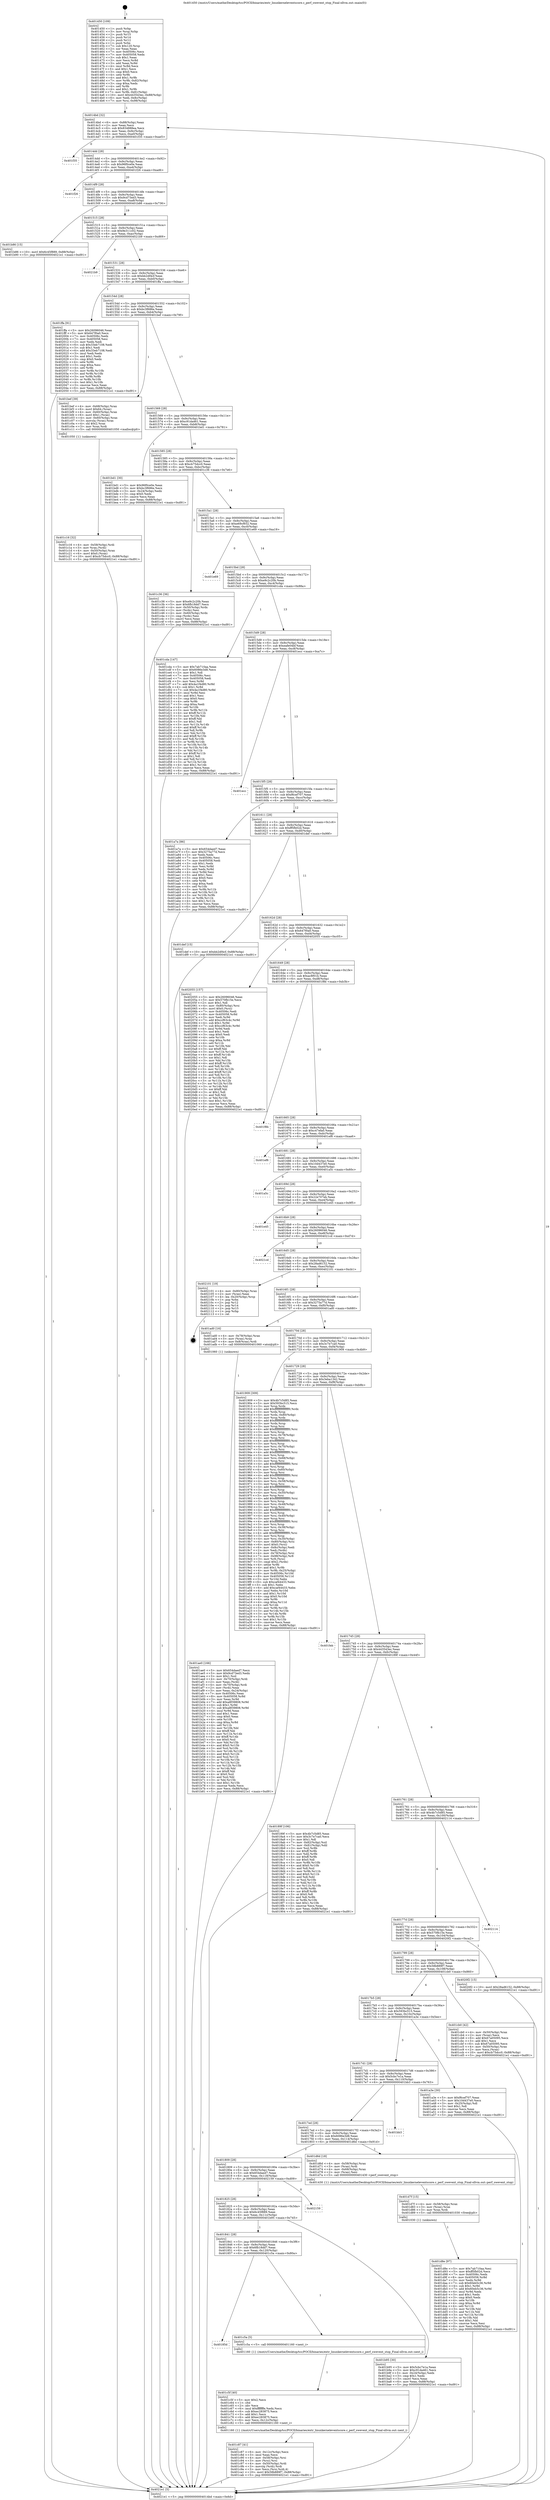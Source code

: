 digraph "0x401450" {
  label = "0x401450 (/mnt/c/Users/mathe/Desktop/tcc/POCII/binaries/extr_linuxkerneleventscore.c_perf_swevent_stop_Final-ollvm.out::main(0))"
  labelloc = "t"
  node[shape=record]

  Entry [label="",width=0.3,height=0.3,shape=circle,fillcolor=black,style=filled]
  "0x4014bd" [label="{
     0x4014bd [32]\l
     | [instrs]\l
     &nbsp;&nbsp;0x4014bd \<+6\>: mov -0x88(%rbp),%eax\l
     &nbsp;&nbsp;0x4014c3 \<+2\>: mov %eax,%ecx\l
     &nbsp;&nbsp;0x4014c5 \<+6\>: sub $0x834888ea,%ecx\l
     &nbsp;&nbsp;0x4014cb \<+6\>: mov %eax,-0x9c(%rbp)\l
     &nbsp;&nbsp;0x4014d1 \<+6\>: mov %ecx,-0xa0(%rbp)\l
     &nbsp;&nbsp;0x4014d7 \<+6\>: je 0000000000401f35 \<main+0xae5\>\l
  }"]
  "0x401f35" [label="{
     0x401f35\l
  }", style=dashed]
  "0x4014dd" [label="{
     0x4014dd [28]\l
     | [instrs]\l
     &nbsp;&nbsp;0x4014dd \<+5\>: jmp 00000000004014e2 \<main+0x92\>\l
     &nbsp;&nbsp;0x4014e2 \<+6\>: mov -0x9c(%rbp),%eax\l
     &nbsp;&nbsp;0x4014e8 \<+5\>: sub $0x96f0ce0e,%eax\l
     &nbsp;&nbsp;0x4014ed \<+6\>: mov %eax,-0xa4(%rbp)\l
     &nbsp;&nbsp;0x4014f3 \<+6\>: je 0000000000401f26 \<main+0xad6\>\l
  }"]
  Exit [label="",width=0.3,height=0.3,shape=circle,fillcolor=black,style=filled,peripheries=2]
  "0x401f26" [label="{
     0x401f26\l
  }", style=dashed]
  "0x4014f9" [label="{
     0x4014f9 [28]\l
     | [instrs]\l
     &nbsp;&nbsp;0x4014f9 \<+5\>: jmp 00000000004014fe \<main+0xae\>\l
     &nbsp;&nbsp;0x4014fe \<+6\>: mov -0x9c(%rbp),%eax\l
     &nbsp;&nbsp;0x401504 \<+5\>: sub $0x9cd73ed3,%eax\l
     &nbsp;&nbsp;0x401509 \<+6\>: mov %eax,-0xa8(%rbp)\l
     &nbsp;&nbsp;0x40150f \<+6\>: je 0000000000401b86 \<main+0x736\>\l
  }"]
  "0x401d8e" [label="{
     0x401d8e [97]\l
     | [instrs]\l
     &nbsp;&nbsp;0x401d8e \<+5\>: mov $0x7ab710aa,%esi\l
     &nbsp;&nbsp;0x401d93 \<+5\>: mov $0xff5fb02d,%ecx\l
     &nbsp;&nbsp;0x401d98 \<+7\>: mov 0x40506c,%edx\l
     &nbsp;&nbsp;0x401d9f \<+8\>: mov 0x405058,%r8d\l
     &nbsp;&nbsp;0x401da7 \<+3\>: mov %edx,%r9d\l
     &nbsp;&nbsp;0x401daa \<+7\>: sub $0x60eb5c36,%r9d\l
     &nbsp;&nbsp;0x401db1 \<+4\>: sub $0x1,%r9d\l
     &nbsp;&nbsp;0x401db5 \<+7\>: add $0x60eb5c36,%r9d\l
     &nbsp;&nbsp;0x401dbc \<+4\>: imul %r9d,%edx\l
     &nbsp;&nbsp;0x401dc0 \<+3\>: and $0x1,%edx\l
     &nbsp;&nbsp;0x401dc3 \<+3\>: cmp $0x0,%edx\l
     &nbsp;&nbsp;0x401dc6 \<+4\>: sete %r10b\l
     &nbsp;&nbsp;0x401dca \<+4\>: cmp $0xa,%r8d\l
     &nbsp;&nbsp;0x401dce \<+4\>: setl %r11b\l
     &nbsp;&nbsp;0x401dd2 \<+3\>: mov %r10b,%bl\l
     &nbsp;&nbsp;0x401dd5 \<+3\>: and %r11b,%bl\l
     &nbsp;&nbsp;0x401dd8 \<+3\>: xor %r11b,%r10b\l
     &nbsp;&nbsp;0x401ddb \<+3\>: or %r10b,%bl\l
     &nbsp;&nbsp;0x401dde \<+3\>: test $0x1,%bl\l
     &nbsp;&nbsp;0x401de1 \<+3\>: cmovne %ecx,%esi\l
     &nbsp;&nbsp;0x401de4 \<+6\>: mov %esi,-0x88(%rbp)\l
     &nbsp;&nbsp;0x401dea \<+5\>: jmp 00000000004021e1 \<main+0xd91\>\l
  }"]
  "0x401b86" [label="{
     0x401b86 [15]\l
     | [instrs]\l
     &nbsp;&nbsp;0x401b86 \<+10\>: movl $0x6c45f889,-0x88(%rbp)\l
     &nbsp;&nbsp;0x401b90 \<+5\>: jmp 00000000004021e1 \<main+0xd91\>\l
  }"]
  "0x401515" [label="{
     0x401515 [28]\l
     | [instrs]\l
     &nbsp;&nbsp;0x401515 \<+5\>: jmp 000000000040151a \<main+0xca\>\l
     &nbsp;&nbsp;0x40151a \<+6\>: mov -0x9c(%rbp),%eax\l
     &nbsp;&nbsp;0x401520 \<+5\>: sub $0x9e311c02,%eax\l
     &nbsp;&nbsp;0x401525 \<+6\>: mov %eax,-0xac(%rbp)\l
     &nbsp;&nbsp;0x40152b \<+6\>: je 00000000004021b9 \<main+0xd69\>\l
  }"]
  "0x401d7f" [label="{
     0x401d7f [15]\l
     | [instrs]\l
     &nbsp;&nbsp;0x401d7f \<+4\>: mov -0x58(%rbp),%rax\l
     &nbsp;&nbsp;0x401d83 \<+3\>: mov (%rax),%rax\l
     &nbsp;&nbsp;0x401d86 \<+3\>: mov %rax,%rdi\l
     &nbsp;&nbsp;0x401d89 \<+5\>: call 0000000000401030 \<free@plt\>\l
     | [calls]\l
     &nbsp;&nbsp;0x401030 \{1\} (unknown)\l
  }"]
  "0x4021b9" [label="{
     0x4021b9\l
  }", style=dashed]
  "0x401531" [label="{
     0x401531 [28]\l
     | [instrs]\l
     &nbsp;&nbsp;0x401531 \<+5\>: jmp 0000000000401536 \<main+0xe6\>\l
     &nbsp;&nbsp;0x401536 \<+6\>: mov -0x9c(%rbp),%eax\l
     &nbsp;&nbsp;0x40153c \<+5\>: sub $0xbb2df4cf,%eax\l
     &nbsp;&nbsp;0x401541 \<+6\>: mov %eax,-0xb0(%rbp)\l
     &nbsp;&nbsp;0x401547 \<+6\>: je 0000000000401ffa \<main+0xbaa\>\l
  }"]
  "0x401c87" [label="{
     0x401c87 [41]\l
     | [instrs]\l
     &nbsp;&nbsp;0x401c87 \<+6\>: mov -0x12c(%rbp),%ecx\l
     &nbsp;&nbsp;0x401c8d \<+3\>: imul %eax,%ecx\l
     &nbsp;&nbsp;0x401c90 \<+4\>: mov -0x58(%rbp),%rsi\l
     &nbsp;&nbsp;0x401c94 \<+3\>: mov (%rsi),%rsi\l
     &nbsp;&nbsp;0x401c97 \<+4\>: mov -0x50(%rbp),%rdi\l
     &nbsp;&nbsp;0x401c9b \<+3\>: movslq (%rdi),%rdi\l
     &nbsp;&nbsp;0x401c9e \<+3\>: mov %ecx,(%rsi,%rdi,4)\l
     &nbsp;&nbsp;0x401ca1 \<+10\>: movl $0x58b889f7,-0x88(%rbp)\l
     &nbsp;&nbsp;0x401cab \<+5\>: jmp 00000000004021e1 \<main+0xd91\>\l
  }"]
  "0x401ffa" [label="{
     0x401ffa [91]\l
     | [instrs]\l
     &nbsp;&nbsp;0x401ffa \<+5\>: mov $0x26096046,%eax\l
     &nbsp;&nbsp;0x401fff \<+5\>: mov $0x647f0a0,%ecx\l
     &nbsp;&nbsp;0x402004 \<+7\>: mov 0x40506c,%edx\l
     &nbsp;&nbsp;0x40200b \<+7\>: mov 0x405058,%esi\l
     &nbsp;&nbsp;0x402012 \<+2\>: mov %edx,%edi\l
     &nbsp;&nbsp;0x402014 \<+6\>: sub $0x33eb7108,%edi\l
     &nbsp;&nbsp;0x40201a \<+3\>: sub $0x1,%edi\l
     &nbsp;&nbsp;0x40201d \<+6\>: add $0x33eb7108,%edi\l
     &nbsp;&nbsp;0x402023 \<+3\>: imul %edi,%edx\l
     &nbsp;&nbsp;0x402026 \<+3\>: and $0x1,%edx\l
     &nbsp;&nbsp;0x402029 \<+3\>: cmp $0x0,%edx\l
     &nbsp;&nbsp;0x40202c \<+4\>: sete %r8b\l
     &nbsp;&nbsp;0x402030 \<+3\>: cmp $0xa,%esi\l
     &nbsp;&nbsp;0x402033 \<+4\>: setl %r9b\l
     &nbsp;&nbsp;0x402037 \<+3\>: mov %r8b,%r10b\l
     &nbsp;&nbsp;0x40203a \<+3\>: and %r9b,%r10b\l
     &nbsp;&nbsp;0x40203d \<+3\>: xor %r9b,%r8b\l
     &nbsp;&nbsp;0x402040 \<+3\>: or %r8b,%r10b\l
     &nbsp;&nbsp;0x402043 \<+4\>: test $0x1,%r10b\l
     &nbsp;&nbsp;0x402047 \<+3\>: cmovne %ecx,%eax\l
     &nbsp;&nbsp;0x40204a \<+6\>: mov %eax,-0x88(%rbp)\l
     &nbsp;&nbsp;0x402050 \<+5\>: jmp 00000000004021e1 \<main+0xd91\>\l
  }"]
  "0x40154d" [label="{
     0x40154d [28]\l
     | [instrs]\l
     &nbsp;&nbsp;0x40154d \<+5\>: jmp 0000000000401552 \<main+0x102\>\l
     &nbsp;&nbsp;0x401552 \<+6\>: mov -0x9c(%rbp),%eax\l
     &nbsp;&nbsp;0x401558 \<+5\>: sub $0xbc3f686e,%eax\l
     &nbsp;&nbsp;0x40155d \<+6\>: mov %eax,-0xb4(%rbp)\l
     &nbsp;&nbsp;0x401563 \<+6\>: je 0000000000401bef \<main+0x79f\>\l
  }"]
  "0x401c5f" [label="{
     0x401c5f [40]\l
     | [instrs]\l
     &nbsp;&nbsp;0x401c5f \<+5\>: mov $0x2,%ecx\l
     &nbsp;&nbsp;0x401c64 \<+1\>: cltd\l
     &nbsp;&nbsp;0x401c65 \<+2\>: idiv %ecx\l
     &nbsp;&nbsp;0x401c67 \<+6\>: imul $0xfffffffe,%edx,%ecx\l
     &nbsp;&nbsp;0x401c6d \<+6\>: sub $0xec283875,%ecx\l
     &nbsp;&nbsp;0x401c73 \<+3\>: add $0x1,%ecx\l
     &nbsp;&nbsp;0x401c76 \<+6\>: add $0xec283875,%ecx\l
     &nbsp;&nbsp;0x401c7c \<+6\>: mov %ecx,-0x12c(%rbp)\l
     &nbsp;&nbsp;0x401c82 \<+5\>: call 0000000000401160 \<next_i\>\l
     | [calls]\l
     &nbsp;&nbsp;0x401160 \{1\} (/mnt/c/Users/mathe/Desktop/tcc/POCII/binaries/extr_linuxkerneleventscore.c_perf_swevent_stop_Final-ollvm.out::next_i)\l
  }"]
  "0x401bef" [label="{
     0x401bef [39]\l
     | [instrs]\l
     &nbsp;&nbsp;0x401bef \<+4\>: mov -0x68(%rbp),%rax\l
     &nbsp;&nbsp;0x401bf3 \<+6\>: movl $0x64,(%rax)\l
     &nbsp;&nbsp;0x401bf9 \<+4\>: mov -0x60(%rbp),%rax\l
     &nbsp;&nbsp;0x401bfd \<+6\>: movl $0x1,(%rax)\l
     &nbsp;&nbsp;0x401c03 \<+4\>: mov -0x60(%rbp),%rax\l
     &nbsp;&nbsp;0x401c07 \<+3\>: movslq (%rax),%rax\l
     &nbsp;&nbsp;0x401c0a \<+4\>: shl $0x2,%rax\l
     &nbsp;&nbsp;0x401c0e \<+3\>: mov %rax,%rdi\l
     &nbsp;&nbsp;0x401c11 \<+5\>: call 0000000000401050 \<malloc@plt\>\l
     | [calls]\l
     &nbsp;&nbsp;0x401050 \{1\} (unknown)\l
  }"]
  "0x401569" [label="{
     0x401569 [28]\l
     | [instrs]\l
     &nbsp;&nbsp;0x401569 \<+5\>: jmp 000000000040156e \<main+0x11e\>\l
     &nbsp;&nbsp;0x40156e \<+6\>: mov -0x9c(%rbp),%eax\l
     &nbsp;&nbsp;0x401574 \<+5\>: sub $0xc91da461,%eax\l
     &nbsp;&nbsp;0x401579 \<+6\>: mov %eax,-0xb8(%rbp)\l
     &nbsp;&nbsp;0x40157f \<+6\>: je 0000000000401bd1 \<main+0x781\>\l
  }"]
  "0x40185d" [label="{
     0x40185d\l
  }", style=dashed]
  "0x401bd1" [label="{
     0x401bd1 [30]\l
     | [instrs]\l
     &nbsp;&nbsp;0x401bd1 \<+5\>: mov $0x96f0ce0e,%eax\l
     &nbsp;&nbsp;0x401bd6 \<+5\>: mov $0xbc3f686e,%ecx\l
     &nbsp;&nbsp;0x401bdb \<+3\>: mov -0x24(%rbp),%edx\l
     &nbsp;&nbsp;0x401bde \<+3\>: cmp $0x0,%edx\l
     &nbsp;&nbsp;0x401be1 \<+3\>: cmove %ecx,%eax\l
     &nbsp;&nbsp;0x401be4 \<+6\>: mov %eax,-0x88(%rbp)\l
     &nbsp;&nbsp;0x401bea \<+5\>: jmp 00000000004021e1 \<main+0xd91\>\l
  }"]
  "0x401585" [label="{
     0x401585 [28]\l
     | [instrs]\l
     &nbsp;&nbsp;0x401585 \<+5\>: jmp 000000000040158a \<main+0x13a\>\l
     &nbsp;&nbsp;0x40158a \<+6\>: mov -0x9c(%rbp),%eax\l
     &nbsp;&nbsp;0x401590 \<+5\>: sub $0xcb75dcc0,%eax\l
     &nbsp;&nbsp;0x401595 \<+6\>: mov %eax,-0xbc(%rbp)\l
     &nbsp;&nbsp;0x40159b \<+6\>: je 0000000000401c36 \<main+0x7e6\>\l
  }"]
  "0x401c5a" [label="{
     0x401c5a [5]\l
     | [instrs]\l
     &nbsp;&nbsp;0x401c5a \<+5\>: call 0000000000401160 \<next_i\>\l
     | [calls]\l
     &nbsp;&nbsp;0x401160 \{1\} (/mnt/c/Users/mathe/Desktop/tcc/POCII/binaries/extr_linuxkerneleventscore.c_perf_swevent_stop_Final-ollvm.out::next_i)\l
  }"]
  "0x401c36" [label="{
     0x401c36 [36]\l
     | [instrs]\l
     &nbsp;&nbsp;0x401c36 \<+5\>: mov $0xe9c2c20b,%eax\l
     &nbsp;&nbsp;0x401c3b \<+5\>: mov $0x6fb18dd7,%ecx\l
     &nbsp;&nbsp;0x401c40 \<+4\>: mov -0x50(%rbp),%rdx\l
     &nbsp;&nbsp;0x401c44 \<+2\>: mov (%rdx),%esi\l
     &nbsp;&nbsp;0x401c46 \<+4\>: mov -0x60(%rbp),%rdx\l
     &nbsp;&nbsp;0x401c4a \<+2\>: cmp (%rdx),%esi\l
     &nbsp;&nbsp;0x401c4c \<+3\>: cmovl %ecx,%eax\l
     &nbsp;&nbsp;0x401c4f \<+6\>: mov %eax,-0x88(%rbp)\l
     &nbsp;&nbsp;0x401c55 \<+5\>: jmp 00000000004021e1 \<main+0xd91\>\l
  }"]
  "0x4015a1" [label="{
     0x4015a1 [28]\l
     | [instrs]\l
     &nbsp;&nbsp;0x4015a1 \<+5\>: jmp 00000000004015a6 \<main+0x156\>\l
     &nbsp;&nbsp;0x4015a6 \<+6\>: mov -0x9c(%rbp),%eax\l
     &nbsp;&nbsp;0x4015ac \<+5\>: sub $0xe69cf932,%eax\l
     &nbsp;&nbsp;0x4015b1 \<+6\>: mov %eax,-0xc0(%rbp)\l
     &nbsp;&nbsp;0x4015b7 \<+6\>: je 0000000000401e69 \<main+0xa19\>\l
  }"]
  "0x401c16" [label="{
     0x401c16 [32]\l
     | [instrs]\l
     &nbsp;&nbsp;0x401c16 \<+4\>: mov -0x58(%rbp),%rdi\l
     &nbsp;&nbsp;0x401c1a \<+3\>: mov %rax,(%rdi)\l
     &nbsp;&nbsp;0x401c1d \<+4\>: mov -0x50(%rbp),%rax\l
     &nbsp;&nbsp;0x401c21 \<+6\>: movl $0x0,(%rax)\l
     &nbsp;&nbsp;0x401c27 \<+10\>: movl $0xcb75dcc0,-0x88(%rbp)\l
     &nbsp;&nbsp;0x401c31 \<+5\>: jmp 00000000004021e1 \<main+0xd91\>\l
  }"]
  "0x401e69" [label="{
     0x401e69\l
  }", style=dashed]
  "0x4015bd" [label="{
     0x4015bd [28]\l
     | [instrs]\l
     &nbsp;&nbsp;0x4015bd \<+5\>: jmp 00000000004015c2 \<main+0x172\>\l
     &nbsp;&nbsp;0x4015c2 \<+6\>: mov -0x9c(%rbp),%eax\l
     &nbsp;&nbsp;0x4015c8 \<+5\>: sub $0xe9c2c20b,%eax\l
     &nbsp;&nbsp;0x4015cd \<+6\>: mov %eax,-0xc4(%rbp)\l
     &nbsp;&nbsp;0x4015d3 \<+6\>: je 0000000000401cda \<main+0x88a\>\l
  }"]
  "0x401841" [label="{
     0x401841 [28]\l
     | [instrs]\l
     &nbsp;&nbsp;0x401841 \<+5\>: jmp 0000000000401846 \<main+0x3f6\>\l
     &nbsp;&nbsp;0x401846 \<+6\>: mov -0x9c(%rbp),%eax\l
     &nbsp;&nbsp;0x40184c \<+5\>: sub $0x6fb18dd7,%eax\l
     &nbsp;&nbsp;0x401851 \<+6\>: mov %eax,-0x120(%rbp)\l
     &nbsp;&nbsp;0x401857 \<+6\>: je 0000000000401c5a \<main+0x80a\>\l
  }"]
  "0x401cda" [label="{
     0x401cda [147]\l
     | [instrs]\l
     &nbsp;&nbsp;0x401cda \<+5\>: mov $0x7ab710aa,%eax\l
     &nbsp;&nbsp;0x401cdf \<+5\>: mov $0x6086e3d8,%ecx\l
     &nbsp;&nbsp;0x401ce4 \<+2\>: mov $0x1,%dl\l
     &nbsp;&nbsp;0x401ce6 \<+7\>: mov 0x40506c,%esi\l
     &nbsp;&nbsp;0x401ced \<+7\>: mov 0x405058,%edi\l
     &nbsp;&nbsp;0x401cf4 \<+3\>: mov %esi,%r8d\l
     &nbsp;&nbsp;0x401cf7 \<+7\>: add $0x4a1f4d80,%r8d\l
     &nbsp;&nbsp;0x401cfe \<+4\>: sub $0x1,%r8d\l
     &nbsp;&nbsp;0x401d02 \<+7\>: sub $0x4a1f4d80,%r8d\l
     &nbsp;&nbsp;0x401d09 \<+4\>: imul %r8d,%esi\l
     &nbsp;&nbsp;0x401d0d \<+3\>: and $0x1,%esi\l
     &nbsp;&nbsp;0x401d10 \<+3\>: cmp $0x0,%esi\l
     &nbsp;&nbsp;0x401d13 \<+4\>: sete %r9b\l
     &nbsp;&nbsp;0x401d17 \<+3\>: cmp $0xa,%edi\l
     &nbsp;&nbsp;0x401d1a \<+4\>: setl %r10b\l
     &nbsp;&nbsp;0x401d1e \<+3\>: mov %r9b,%r11b\l
     &nbsp;&nbsp;0x401d21 \<+4\>: xor $0xff,%r11b\l
     &nbsp;&nbsp;0x401d25 \<+3\>: mov %r10b,%bl\l
     &nbsp;&nbsp;0x401d28 \<+3\>: xor $0xff,%bl\l
     &nbsp;&nbsp;0x401d2b \<+3\>: xor $0x1,%dl\l
     &nbsp;&nbsp;0x401d2e \<+3\>: mov %r11b,%r14b\l
     &nbsp;&nbsp;0x401d31 \<+4\>: and $0xff,%r14b\l
     &nbsp;&nbsp;0x401d35 \<+3\>: and %dl,%r9b\l
     &nbsp;&nbsp;0x401d38 \<+3\>: mov %bl,%r15b\l
     &nbsp;&nbsp;0x401d3b \<+4\>: and $0xff,%r15b\l
     &nbsp;&nbsp;0x401d3f \<+3\>: and %dl,%r10b\l
     &nbsp;&nbsp;0x401d42 \<+3\>: or %r9b,%r14b\l
     &nbsp;&nbsp;0x401d45 \<+3\>: or %r10b,%r15b\l
     &nbsp;&nbsp;0x401d48 \<+3\>: xor %r15b,%r14b\l
     &nbsp;&nbsp;0x401d4b \<+3\>: or %bl,%r11b\l
     &nbsp;&nbsp;0x401d4e \<+4\>: xor $0xff,%r11b\l
     &nbsp;&nbsp;0x401d52 \<+3\>: or $0x1,%dl\l
     &nbsp;&nbsp;0x401d55 \<+3\>: and %dl,%r11b\l
     &nbsp;&nbsp;0x401d58 \<+3\>: or %r11b,%r14b\l
     &nbsp;&nbsp;0x401d5b \<+4\>: test $0x1,%r14b\l
     &nbsp;&nbsp;0x401d5f \<+3\>: cmovne %ecx,%eax\l
     &nbsp;&nbsp;0x401d62 \<+6\>: mov %eax,-0x88(%rbp)\l
     &nbsp;&nbsp;0x401d68 \<+5\>: jmp 00000000004021e1 \<main+0xd91\>\l
  }"]
  "0x4015d9" [label="{
     0x4015d9 [28]\l
     | [instrs]\l
     &nbsp;&nbsp;0x4015d9 \<+5\>: jmp 00000000004015de \<main+0x18e\>\l
     &nbsp;&nbsp;0x4015de \<+6\>: mov -0x9c(%rbp),%eax\l
     &nbsp;&nbsp;0x4015e4 \<+5\>: sub $0xeafe04bf,%eax\l
     &nbsp;&nbsp;0x4015e9 \<+6\>: mov %eax,-0xc8(%rbp)\l
     &nbsp;&nbsp;0x4015ef \<+6\>: je 0000000000401ecc \<main+0xa7c\>\l
  }"]
  "0x401b95" [label="{
     0x401b95 [30]\l
     | [instrs]\l
     &nbsp;&nbsp;0x401b95 \<+5\>: mov $0x5cbc7e1a,%eax\l
     &nbsp;&nbsp;0x401b9a \<+5\>: mov $0xc91da461,%ecx\l
     &nbsp;&nbsp;0x401b9f \<+3\>: mov -0x24(%rbp),%edx\l
     &nbsp;&nbsp;0x401ba2 \<+3\>: cmp $0x1,%edx\l
     &nbsp;&nbsp;0x401ba5 \<+3\>: cmovl %ecx,%eax\l
     &nbsp;&nbsp;0x401ba8 \<+6\>: mov %eax,-0x88(%rbp)\l
     &nbsp;&nbsp;0x401bae \<+5\>: jmp 00000000004021e1 \<main+0xd91\>\l
  }"]
  "0x401ecc" [label="{
     0x401ecc\l
  }", style=dashed]
  "0x4015f5" [label="{
     0x4015f5 [28]\l
     | [instrs]\l
     &nbsp;&nbsp;0x4015f5 \<+5\>: jmp 00000000004015fa \<main+0x1aa\>\l
     &nbsp;&nbsp;0x4015fa \<+6\>: mov -0x9c(%rbp),%eax\l
     &nbsp;&nbsp;0x401600 \<+5\>: sub $0xf6cef707,%eax\l
     &nbsp;&nbsp;0x401605 \<+6\>: mov %eax,-0xcc(%rbp)\l
     &nbsp;&nbsp;0x40160b \<+6\>: je 0000000000401a7a \<main+0x62a\>\l
  }"]
  "0x401825" [label="{
     0x401825 [28]\l
     | [instrs]\l
     &nbsp;&nbsp;0x401825 \<+5\>: jmp 000000000040182a \<main+0x3da\>\l
     &nbsp;&nbsp;0x40182a \<+6\>: mov -0x9c(%rbp),%eax\l
     &nbsp;&nbsp;0x401830 \<+5\>: sub $0x6c45f889,%eax\l
     &nbsp;&nbsp;0x401835 \<+6\>: mov %eax,-0x11c(%rbp)\l
     &nbsp;&nbsp;0x40183b \<+6\>: je 0000000000401b95 \<main+0x745\>\l
  }"]
  "0x401a7a" [label="{
     0x401a7a [86]\l
     | [instrs]\l
     &nbsp;&nbsp;0x401a7a \<+5\>: mov $0x654daed7,%eax\l
     &nbsp;&nbsp;0x401a7f \<+5\>: mov $0x3275a77d,%ecx\l
     &nbsp;&nbsp;0x401a84 \<+2\>: xor %edx,%edx\l
     &nbsp;&nbsp;0x401a86 \<+7\>: mov 0x40506c,%esi\l
     &nbsp;&nbsp;0x401a8d \<+7\>: mov 0x405058,%edi\l
     &nbsp;&nbsp;0x401a94 \<+3\>: sub $0x1,%edx\l
     &nbsp;&nbsp;0x401a97 \<+3\>: mov %esi,%r8d\l
     &nbsp;&nbsp;0x401a9a \<+3\>: add %edx,%r8d\l
     &nbsp;&nbsp;0x401a9d \<+4\>: imul %r8d,%esi\l
     &nbsp;&nbsp;0x401aa1 \<+3\>: and $0x1,%esi\l
     &nbsp;&nbsp;0x401aa4 \<+3\>: cmp $0x0,%esi\l
     &nbsp;&nbsp;0x401aa7 \<+4\>: sete %r9b\l
     &nbsp;&nbsp;0x401aab \<+3\>: cmp $0xa,%edi\l
     &nbsp;&nbsp;0x401aae \<+4\>: setl %r10b\l
     &nbsp;&nbsp;0x401ab2 \<+3\>: mov %r9b,%r11b\l
     &nbsp;&nbsp;0x401ab5 \<+3\>: and %r10b,%r11b\l
     &nbsp;&nbsp;0x401ab8 \<+3\>: xor %r10b,%r9b\l
     &nbsp;&nbsp;0x401abb \<+3\>: or %r9b,%r11b\l
     &nbsp;&nbsp;0x401abe \<+4\>: test $0x1,%r11b\l
     &nbsp;&nbsp;0x401ac2 \<+3\>: cmovne %ecx,%eax\l
     &nbsp;&nbsp;0x401ac5 \<+6\>: mov %eax,-0x88(%rbp)\l
     &nbsp;&nbsp;0x401acb \<+5\>: jmp 00000000004021e1 \<main+0xd91\>\l
  }"]
  "0x401611" [label="{
     0x401611 [28]\l
     | [instrs]\l
     &nbsp;&nbsp;0x401611 \<+5\>: jmp 0000000000401616 \<main+0x1c6\>\l
     &nbsp;&nbsp;0x401616 \<+6\>: mov -0x9c(%rbp),%eax\l
     &nbsp;&nbsp;0x40161c \<+5\>: sub $0xff5fb02d,%eax\l
     &nbsp;&nbsp;0x401621 \<+6\>: mov %eax,-0xd0(%rbp)\l
     &nbsp;&nbsp;0x401627 \<+6\>: je 0000000000401def \<main+0x99f\>\l
  }"]
  "0x402159" [label="{
     0x402159\l
  }", style=dashed]
  "0x401def" [label="{
     0x401def [15]\l
     | [instrs]\l
     &nbsp;&nbsp;0x401def \<+10\>: movl $0xbb2df4cf,-0x88(%rbp)\l
     &nbsp;&nbsp;0x401df9 \<+5\>: jmp 00000000004021e1 \<main+0xd91\>\l
  }"]
  "0x40162d" [label="{
     0x40162d [28]\l
     | [instrs]\l
     &nbsp;&nbsp;0x40162d \<+5\>: jmp 0000000000401632 \<main+0x1e2\>\l
     &nbsp;&nbsp;0x401632 \<+6\>: mov -0x9c(%rbp),%eax\l
     &nbsp;&nbsp;0x401638 \<+5\>: sub $0x647f0a0,%eax\l
     &nbsp;&nbsp;0x40163d \<+6\>: mov %eax,-0xd4(%rbp)\l
     &nbsp;&nbsp;0x401643 \<+6\>: je 0000000000402055 \<main+0xc05\>\l
  }"]
  "0x401809" [label="{
     0x401809 [28]\l
     | [instrs]\l
     &nbsp;&nbsp;0x401809 \<+5\>: jmp 000000000040180e \<main+0x3be\>\l
     &nbsp;&nbsp;0x40180e \<+6\>: mov -0x9c(%rbp),%eax\l
     &nbsp;&nbsp;0x401814 \<+5\>: sub $0x654daed7,%eax\l
     &nbsp;&nbsp;0x401819 \<+6\>: mov %eax,-0x118(%rbp)\l
     &nbsp;&nbsp;0x40181f \<+6\>: je 0000000000402159 \<main+0xd09\>\l
  }"]
  "0x402055" [label="{
     0x402055 [157]\l
     | [instrs]\l
     &nbsp;&nbsp;0x402055 \<+5\>: mov $0x26096046,%eax\l
     &nbsp;&nbsp;0x40205a \<+5\>: mov $0x570fb15e,%ecx\l
     &nbsp;&nbsp;0x40205f \<+2\>: mov $0x1,%dl\l
     &nbsp;&nbsp;0x402061 \<+4\>: mov -0x80(%rbp),%rsi\l
     &nbsp;&nbsp;0x402065 \<+6\>: movl $0x0,(%rsi)\l
     &nbsp;&nbsp;0x40206b \<+7\>: mov 0x40506c,%edi\l
     &nbsp;&nbsp;0x402072 \<+8\>: mov 0x405058,%r8d\l
     &nbsp;&nbsp;0x40207a \<+3\>: mov %edi,%r9d\l
     &nbsp;&nbsp;0x40207d \<+7\>: add $0xccf63c4c,%r9d\l
     &nbsp;&nbsp;0x402084 \<+4\>: sub $0x1,%r9d\l
     &nbsp;&nbsp;0x402088 \<+7\>: sub $0xccf63c4c,%r9d\l
     &nbsp;&nbsp;0x40208f \<+4\>: imul %r9d,%edi\l
     &nbsp;&nbsp;0x402093 \<+3\>: and $0x1,%edi\l
     &nbsp;&nbsp;0x402096 \<+3\>: cmp $0x0,%edi\l
     &nbsp;&nbsp;0x402099 \<+4\>: sete %r10b\l
     &nbsp;&nbsp;0x40209d \<+4\>: cmp $0xa,%r8d\l
     &nbsp;&nbsp;0x4020a1 \<+4\>: setl %r11b\l
     &nbsp;&nbsp;0x4020a5 \<+3\>: mov %r10b,%bl\l
     &nbsp;&nbsp;0x4020a8 \<+3\>: xor $0xff,%bl\l
     &nbsp;&nbsp;0x4020ab \<+3\>: mov %r11b,%r14b\l
     &nbsp;&nbsp;0x4020ae \<+4\>: xor $0xff,%r14b\l
     &nbsp;&nbsp;0x4020b2 \<+3\>: xor $0x1,%dl\l
     &nbsp;&nbsp;0x4020b5 \<+3\>: mov %bl,%r15b\l
     &nbsp;&nbsp;0x4020b8 \<+4\>: and $0xff,%r15b\l
     &nbsp;&nbsp;0x4020bc \<+3\>: and %dl,%r10b\l
     &nbsp;&nbsp;0x4020bf \<+3\>: mov %r14b,%r12b\l
     &nbsp;&nbsp;0x4020c2 \<+4\>: and $0xff,%r12b\l
     &nbsp;&nbsp;0x4020c6 \<+3\>: and %dl,%r11b\l
     &nbsp;&nbsp;0x4020c9 \<+3\>: or %r10b,%r15b\l
     &nbsp;&nbsp;0x4020cc \<+3\>: or %r11b,%r12b\l
     &nbsp;&nbsp;0x4020cf \<+3\>: xor %r12b,%r15b\l
     &nbsp;&nbsp;0x4020d2 \<+3\>: or %r14b,%bl\l
     &nbsp;&nbsp;0x4020d5 \<+3\>: xor $0xff,%bl\l
     &nbsp;&nbsp;0x4020d8 \<+3\>: or $0x1,%dl\l
     &nbsp;&nbsp;0x4020db \<+2\>: and %dl,%bl\l
     &nbsp;&nbsp;0x4020dd \<+3\>: or %bl,%r15b\l
     &nbsp;&nbsp;0x4020e0 \<+4\>: test $0x1,%r15b\l
     &nbsp;&nbsp;0x4020e4 \<+3\>: cmovne %ecx,%eax\l
     &nbsp;&nbsp;0x4020e7 \<+6\>: mov %eax,-0x88(%rbp)\l
     &nbsp;&nbsp;0x4020ed \<+5\>: jmp 00000000004021e1 \<main+0xd91\>\l
  }"]
  "0x401649" [label="{
     0x401649 [28]\l
     | [instrs]\l
     &nbsp;&nbsp;0x401649 \<+5\>: jmp 000000000040164e \<main+0x1fe\>\l
     &nbsp;&nbsp;0x40164e \<+6\>: mov -0x9c(%rbp),%eax\l
     &nbsp;&nbsp;0x401654 \<+5\>: sub $0xac8f01b,%eax\l
     &nbsp;&nbsp;0x401659 \<+6\>: mov %eax,-0xd8(%rbp)\l
     &nbsp;&nbsp;0x40165f \<+6\>: je 0000000000401f8b \<main+0xb3b\>\l
  }"]
  "0x401d6d" [label="{
     0x401d6d [18]\l
     | [instrs]\l
     &nbsp;&nbsp;0x401d6d \<+4\>: mov -0x58(%rbp),%rax\l
     &nbsp;&nbsp;0x401d71 \<+3\>: mov (%rax),%rdi\l
     &nbsp;&nbsp;0x401d74 \<+4\>: mov -0x68(%rbp),%rax\l
     &nbsp;&nbsp;0x401d78 \<+2\>: mov (%rax),%esi\l
     &nbsp;&nbsp;0x401d7a \<+5\>: call 0000000000401430 \<perf_swevent_stop\>\l
     | [calls]\l
     &nbsp;&nbsp;0x401430 \{1\} (/mnt/c/Users/mathe/Desktop/tcc/POCII/binaries/extr_linuxkerneleventscore.c_perf_swevent_stop_Final-ollvm.out::perf_swevent_stop)\l
  }"]
  "0x401f8b" [label="{
     0x401f8b\l
  }", style=dashed]
  "0x401665" [label="{
     0x401665 [28]\l
     | [instrs]\l
     &nbsp;&nbsp;0x401665 \<+5\>: jmp 000000000040166a \<main+0x21a\>\l
     &nbsp;&nbsp;0x40166a \<+6\>: mov -0x9c(%rbp),%eax\l
     &nbsp;&nbsp;0x401670 \<+5\>: sub $0xc47efa0,%eax\l
     &nbsp;&nbsp;0x401675 \<+6\>: mov %eax,-0xdc(%rbp)\l
     &nbsp;&nbsp;0x40167b \<+6\>: je 0000000000401ef6 \<main+0xaa6\>\l
  }"]
  "0x4017ed" [label="{
     0x4017ed [28]\l
     | [instrs]\l
     &nbsp;&nbsp;0x4017ed \<+5\>: jmp 00000000004017f2 \<main+0x3a2\>\l
     &nbsp;&nbsp;0x4017f2 \<+6\>: mov -0x9c(%rbp),%eax\l
     &nbsp;&nbsp;0x4017f8 \<+5\>: sub $0x6086e3d8,%eax\l
     &nbsp;&nbsp;0x4017fd \<+6\>: mov %eax,-0x114(%rbp)\l
     &nbsp;&nbsp;0x401803 \<+6\>: je 0000000000401d6d \<main+0x91d\>\l
  }"]
  "0x401ef6" [label="{
     0x401ef6\l
  }", style=dashed]
  "0x401681" [label="{
     0x401681 [28]\l
     | [instrs]\l
     &nbsp;&nbsp;0x401681 \<+5\>: jmp 0000000000401686 \<main+0x236\>\l
     &nbsp;&nbsp;0x401686 \<+6\>: mov -0x9c(%rbp),%eax\l
     &nbsp;&nbsp;0x40168c \<+5\>: sub $0x10d437e0,%eax\l
     &nbsp;&nbsp;0x401691 \<+6\>: mov %eax,-0xe0(%rbp)\l
     &nbsp;&nbsp;0x401697 \<+6\>: je 0000000000401a5c \<main+0x60c\>\l
  }"]
  "0x401bb3" [label="{
     0x401bb3\l
  }", style=dashed]
  "0x401a5c" [label="{
     0x401a5c\l
  }", style=dashed]
  "0x40169d" [label="{
     0x40169d [28]\l
     | [instrs]\l
     &nbsp;&nbsp;0x40169d \<+5\>: jmp 00000000004016a2 \<main+0x252\>\l
     &nbsp;&nbsp;0x4016a2 \<+6\>: mov -0x9c(%rbp),%eax\l
     &nbsp;&nbsp;0x4016a8 \<+5\>: sub $0x22e707eb,%eax\l
     &nbsp;&nbsp;0x4016ad \<+6\>: mov %eax,-0xe4(%rbp)\l
     &nbsp;&nbsp;0x4016b3 \<+6\>: je 0000000000401e45 \<main+0x9f5\>\l
  }"]
  "0x401ae0" [label="{
     0x401ae0 [166]\l
     | [instrs]\l
     &nbsp;&nbsp;0x401ae0 \<+5\>: mov $0x654daed7,%ecx\l
     &nbsp;&nbsp;0x401ae5 \<+5\>: mov $0x9cd73ed3,%edx\l
     &nbsp;&nbsp;0x401aea \<+3\>: mov $0x1,%sil\l
     &nbsp;&nbsp;0x401aed \<+4\>: mov -0x70(%rbp),%rdi\l
     &nbsp;&nbsp;0x401af1 \<+2\>: mov %eax,(%rdi)\l
     &nbsp;&nbsp;0x401af3 \<+4\>: mov -0x70(%rbp),%rdi\l
     &nbsp;&nbsp;0x401af7 \<+2\>: mov (%rdi),%eax\l
     &nbsp;&nbsp;0x401af9 \<+3\>: mov %eax,-0x24(%rbp)\l
     &nbsp;&nbsp;0x401afc \<+7\>: mov 0x40506c,%eax\l
     &nbsp;&nbsp;0x401b03 \<+8\>: mov 0x405058,%r8d\l
     &nbsp;&nbsp;0x401b0b \<+3\>: mov %eax,%r9d\l
     &nbsp;&nbsp;0x401b0e \<+7\>: add $0xa8f39808,%r9d\l
     &nbsp;&nbsp;0x401b15 \<+4\>: sub $0x1,%r9d\l
     &nbsp;&nbsp;0x401b19 \<+7\>: sub $0xa8f39808,%r9d\l
     &nbsp;&nbsp;0x401b20 \<+4\>: imul %r9d,%eax\l
     &nbsp;&nbsp;0x401b24 \<+3\>: and $0x1,%eax\l
     &nbsp;&nbsp;0x401b27 \<+3\>: cmp $0x0,%eax\l
     &nbsp;&nbsp;0x401b2a \<+4\>: sete %r10b\l
     &nbsp;&nbsp;0x401b2e \<+4\>: cmp $0xa,%r8d\l
     &nbsp;&nbsp;0x401b32 \<+4\>: setl %r11b\l
     &nbsp;&nbsp;0x401b36 \<+3\>: mov %r10b,%bl\l
     &nbsp;&nbsp;0x401b39 \<+3\>: xor $0xff,%bl\l
     &nbsp;&nbsp;0x401b3c \<+3\>: mov %r11b,%r14b\l
     &nbsp;&nbsp;0x401b3f \<+4\>: xor $0xff,%r14b\l
     &nbsp;&nbsp;0x401b43 \<+4\>: xor $0x0,%sil\l
     &nbsp;&nbsp;0x401b47 \<+3\>: mov %bl,%r15b\l
     &nbsp;&nbsp;0x401b4a \<+4\>: and $0x0,%r15b\l
     &nbsp;&nbsp;0x401b4e \<+3\>: and %sil,%r10b\l
     &nbsp;&nbsp;0x401b51 \<+3\>: mov %r14b,%r12b\l
     &nbsp;&nbsp;0x401b54 \<+4\>: and $0x0,%r12b\l
     &nbsp;&nbsp;0x401b58 \<+3\>: and %sil,%r11b\l
     &nbsp;&nbsp;0x401b5b \<+3\>: or %r10b,%r15b\l
     &nbsp;&nbsp;0x401b5e \<+3\>: or %r11b,%r12b\l
     &nbsp;&nbsp;0x401b61 \<+3\>: xor %r12b,%r15b\l
     &nbsp;&nbsp;0x401b64 \<+3\>: or %r14b,%bl\l
     &nbsp;&nbsp;0x401b67 \<+3\>: xor $0xff,%bl\l
     &nbsp;&nbsp;0x401b6a \<+4\>: or $0x0,%sil\l
     &nbsp;&nbsp;0x401b6e \<+3\>: and %sil,%bl\l
     &nbsp;&nbsp;0x401b71 \<+3\>: or %bl,%r15b\l
     &nbsp;&nbsp;0x401b74 \<+4\>: test $0x1,%r15b\l
     &nbsp;&nbsp;0x401b78 \<+3\>: cmovne %edx,%ecx\l
     &nbsp;&nbsp;0x401b7b \<+6\>: mov %ecx,-0x88(%rbp)\l
     &nbsp;&nbsp;0x401b81 \<+5\>: jmp 00000000004021e1 \<main+0xd91\>\l
  }"]
  "0x401e45" [label="{
     0x401e45\l
  }", style=dashed]
  "0x4016b9" [label="{
     0x4016b9 [28]\l
     | [instrs]\l
     &nbsp;&nbsp;0x4016b9 \<+5\>: jmp 00000000004016be \<main+0x26e\>\l
     &nbsp;&nbsp;0x4016be \<+6\>: mov -0x9c(%rbp),%eax\l
     &nbsp;&nbsp;0x4016c4 \<+5\>: sub $0x26096046,%eax\l
     &nbsp;&nbsp;0x4016c9 \<+6\>: mov %eax,-0xe8(%rbp)\l
     &nbsp;&nbsp;0x4016cf \<+6\>: je 00000000004021cd \<main+0xd7d\>\l
  }"]
  "0x4017d1" [label="{
     0x4017d1 [28]\l
     | [instrs]\l
     &nbsp;&nbsp;0x4017d1 \<+5\>: jmp 00000000004017d6 \<main+0x386\>\l
     &nbsp;&nbsp;0x4017d6 \<+6\>: mov -0x9c(%rbp),%eax\l
     &nbsp;&nbsp;0x4017dc \<+5\>: sub $0x5cbc7e1a,%eax\l
     &nbsp;&nbsp;0x4017e1 \<+6\>: mov %eax,-0x110(%rbp)\l
     &nbsp;&nbsp;0x4017e7 \<+6\>: je 0000000000401bb3 \<main+0x763\>\l
  }"]
  "0x4021cd" [label="{
     0x4021cd\l
  }", style=dashed]
  "0x4016d5" [label="{
     0x4016d5 [28]\l
     | [instrs]\l
     &nbsp;&nbsp;0x4016d5 \<+5\>: jmp 00000000004016da \<main+0x28a\>\l
     &nbsp;&nbsp;0x4016da \<+6\>: mov -0x9c(%rbp),%eax\l
     &nbsp;&nbsp;0x4016e0 \<+5\>: sub $0x28ad6152,%eax\l
     &nbsp;&nbsp;0x4016e5 \<+6\>: mov %eax,-0xec(%rbp)\l
     &nbsp;&nbsp;0x4016eb \<+6\>: je 0000000000402101 \<main+0xcb1\>\l
  }"]
  "0x401a3e" [label="{
     0x401a3e [30]\l
     | [instrs]\l
     &nbsp;&nbsp;0x401a3e \<+5\>: mov $0xf6cef707,%eax\l
     &nbsp;&nbsp;0x401a43 \<+5\>: mov $0x10d437e0,%ecx\l
     &nbsp;&nbsp;0x401a48 \<+3\>: mov -0x25(%rbp),%dl\l
     &nbsp;&nbsp;0x401a4b \<+3\>: test $0x1,%dl\l
     &nbsp;&nbsp;0x401a4e \<+3\>: cmovne %ecx,%eax\l
     &nbsp;&nbsp;0x401a51 \<+6\>: mov %eax,-0x88(%rbp)\l
     &nbsp;&nbsp;0x401a57 \<+5\>: jmp 00000000004021e1 \<main+0xd91\>\l
  }"]
  "0x402101" [label="{
     0x402101 [19]\l
     | [instrs]\l
     &nbsp;&nbsp;0x402101 \<+4\>: mov -0x80(%rbp),%rax\l
     &nbsp;&nbsp;0x402105 \<+2\>: mov (%rax),%eax\l
     &nbsp;&nbsp;0x402107 \<+4\>: lea -0x20(%rbp),%rsp\l
     &nbsp;&nbsp;0x40210b \<+1\>: pop %rbx\l
     &nbsp;&nbsp;0x40210c \<+2\>: pop %r12\l
     &nbsp;&nbsp;0x40210e \<+2\>: pop %r14\l
     &nbsp;&nbsp;0x402110 \<+2\>: pop %r15\l
     &nbsp;&nbsp;0x402112 \<+1\>: pop %rbp\l
     &nbsp;&nbsp;0x402113 \<+1\>: ret\l
  }"]
  "0x4016f1" [label="{
     0x4016f1 [28]\l
     | [instrs]\l
     &nbsp;&nbsp;0x4016f1 \<+5\>: jmp 00000000004016f6 \<main+0x2a6\>\l
     &nbsp;&nbsp;0x4016f6 \<+6\>: mov -0x9c(%rbp),%eax\l
     &nbsp;&nbsp;0x4016fc \<+5\>: sub $0x3275a77d,%eax\l
     &nbsp;&nbsp;0x401701 \<+6\>: mov %eax,-0xf0(%rbp)\l
     &nbsp;&nbsp;0x401707 \<+6\>: je 0000000000401ad0 \<main+0x680\>\l
  }"]
  "0x4017b5" [label="{
     0x4017b5 [28]\l
     | [instrs]\l
     &nbsp;&nbsp;0x4017b5 \<+5\>: jmp 00000000004017ba \<main+0x36a\>\l
     &nbsp;&nbsp;0x4017ba \<+6\>: mov -0x9c(%rbp),%eax\l
     &nbsp;&nbsp;0x4017c0 \<+5\>: sub $0x593bc515,%eax\l
     &nbsp;&nbsp;0x4017c5 \<+6\>: mov %eax,-0x10c(%rbp)\l
     &nbsp;&nbsp;0x4017cb \<+6\>: je 0000000000401a3e \<main+0x5ee\>\l
  }"]
  "0x401ad0" [label="{
     0x401ad0 [16]\l
     | [instrs]\l
     &nbsp;&nbsp;0x401ad0 \<+4\>: mov -0x78(%rbp),%rax\l
     &nbsp;&nbsp;0x401ad4 \<+3\>: mov (%rax),%rax\l
     &nbsp;&nbsp;0x401ad7 \<+4\>: mov 0x8(%rax),%rdi\l
     &nbsp;&nbsp;0x401adb \<+5\>: call 0000000000401060 \<atoi@plt\>\l
     | [calls]\l
     &nbsp;&nbsp;0x401060 \{1\} (unknown)\l
  }"]
  "0x40170d" [label="{
     0x40170d [28]\l
     | [instrs]\l
     &nbsp;&nbsp;0x40170d \<+5\>: jmp 0000000000401712 \<main+0x2c2\>\l
     &nbsp;&nbsp;0x401712 \<+6\>: mov -0x9c(%rbp),%eax\l
     &nbsp;&nbsp;0x401718 \<+5\>: sub $0x3c7e7ca0,%eax\l
     &nbsp;&nbsp;0x40171d \<+6\>: mov %eax,-0xf4(%rbp)\l
     &nbsp;&nbsp;0x401723 \<+6\>: je 0000000000401909 \<main+0x4b9\>\l
  }"]
  "0x401cb0" [label="{
     0x401cb0 [42]\l
     | [instrs]\l
     &nbsp;&nbsp;0x401cb0 \<+4\>: mov -0x50(%rbp),%rax\l
     &nbsp;&nbsp;0x401cb4 \<+2\>: mov (%rax),%ecx\l
     &nbsp;&nbsp;0x401cb6 \<+6\>: add $0x67a05095,%ecx\l
     &nbsp;&nbsp;0x401cbc \<+3\>: add $0x1,%ecx\l
     &nbsp;&nbsp;0x401cbf \<+6\>: sub $0x67a05095,%ecx\l
     &nbsp;&nbsp;0x401cc5 \<+4\>: mov -0x50(%rbp),%rax\l
     &nbsp;&nbsp;0x401cc9 \<+2\>: mov %ecx,(%rax)\l
     &nbsp;&nbsp;0x401ccb \<+10\>: movl $0xcb75dcc0,-0x88(%rbp)\l
     &nbsp;&nbsp;0x401cd5 \<+5\>: jmp 00000000004021e1 \<main+0xd91\>\l
  }"]
  "0x401909" [label="{
     0x401909 [309]\l
     | [instrs]\l
     &nbsp;&nbsp;0x401909 \<+5\>: mov $0x4b7c5d85,%eax\l
     &nbsp;&nbsp;0x40190e \<+5\>: mov $0x593bc515,%ecx\l
     &nbsp;&nbsp;0x401913 \<+3\>: mov %rsp,%rdx\l
     &nbsp;&nbsp;0x401916 \<+4\>: add $0xfffffffffffffff0,%rdx\l
     &nbsp;&nbsp;0x40191a \<+3\>: mov %rdx,%rsp\l
     &nbsp;&nbsp;0x40191d \<+4\>: mov %rdx,-0x80(%rbp)\l
     &nbsp;&nbsp;0x401921 \<+3\>: mov %rsp,%rdx\l
     &nbsp;&nbsp;0x401924 \<+4\>: add $0xfffffffffffffff0,%rdx\l
     &nbsp;&nbsp;0x401928 \<+3\>: mov %rdx,%rsp\l
     &nbsp;&nbsp;0x40192b \<+3\>: mov %rsp,%rsi\l
     &nbsp;&nbsp;0x40192e \<+4\>: add $0xfffffffffffffff0,%rsi\l
     &nbsp;&nbsp;0x401932 \<+3\>: mov %rsi,%rsp\l
     &nbsp;&nbsp;0x401935 \<+4\>: mov %rsi,-0x78(%rbp)\l
     &nbsp;&nbsp;0x401939 \<+3\>: mov %rsp,%rsi\l
     &nbsp;&nbsp;0x40193c \<+4\>: add $0xfffffffffffffff0,%rsi\l
     &nbsp;&nbsp;0x401940 \<+3\>: mov %rsi,%rsp\l
     &nbsp;&nbsp;0x401943 \<+4\>: mov %rsi,-0x70(%rbp)\l
     &nbsp;&nbsp;0x401947 \<+3\>: mov %rsp,%rsi\l
     &nbsp;&nbsp;0x40194a \<+4\>: add $0xfffffffffffffff0,%rsi\l
     &nbsp;&nbsp;0x40194e \<+3\>: mov %rsi,%rsp\l
     &nbsp;&nbsp;0x401951 \<+4\>: mov %rsi,-0x68(%rbp)\l
     &nbsp;&nbsp;0x401955 \<+3\>: mov %rsp,%rsi\l
     &nbsp;&nbsp;0x401958 \<+4\>: add $0xfffffffffffffff0,%rsi\l
     &nbsp;&nbsp;0x40195c \<+3\>: mov %rsi,%rsp\l
     &nbsp;&nbsp;0x40195f \<+4\>: mov %rsi,-0x60(%rbp)\l
     &nbsp;&nbsp;0x401963 \<+3\>: mov %rsp,%rsi\l
     &nbsp;&nbsp;0x401966 \<+4\>: add $0xfffffffffffffff0,%rsi\l
     &nbsp;&nbsp;0x40196a \<+3\>: mov %rsi,%rsp\l
     &nbsp;&nbsp;0x40196d \<+4\>: mov %rsi,-0x58(%rbp)\l
     &nbsp;&nbsp;0x401971 \<+3\>: mov %rsp,%rsi\l
     &nbsp;&nbsp;0x401974 \<+4\>: add $0xfffffffffffffff0,%rsi\l
     &nbsp;&nbsp;0x401978 \<+3\>: mov %rsi,%rsp\l
     &nbsp;&nbsp;0x40197b \<+4\>: mov %rsi,-0x50(%rbp)\l
     &nbsp;&nbsp;0x40197f \<+3\>: mov %rsp,%rsi\l
     &nbsp;&nbsp;0x401982 \<+4\>: add $0xfffffffffffffff0,%rsi\l
     &nbsp;&nbsp;0x401986 \<+3\>: mov %rsi,%rsp\l
     &nbsp;&nbsp;0x401989 \<+4\>: mov %rsi,-0x48(%rbp)\l
     &nbsp;&nbsp;0x40198d \<+3\>: mov %rsp,%rsi\l
     &nbsp;&nbsp;0x401990 \<+4\>: add $0xfffffffffffffff0,%rsi\l
     &nbsp;&nbsp;0x401994 \<+3\>: mov %rsi,%rsp\l
     &nbsp;&nbsp;0x401997 \<+4\>: mov %rsi,-0x40(%rbp)\l
     &nbsp;&nbsp;0x40199b \<+3\>: mov %rsp,%rsi\l
     &nbsp;&nbsp;0x40199e \<+4\>: add $0xfffffffffffffff0,%rsi\l
     &nbsp;&nbsp;0x4019a2 \<+3\>: mov %rsi,%rsp\l
     &nbsp;&nbsp;0x4019a5 \<+4\>: mov %rsi,-0x38(%rbp)\l
     &nbsp;&nbsp;0x4019a9 \<+3\>: mov %rsp,%rsi\l
     &nbsp;&nbsp;0x4019ac \<+4\>: add $0xfffffffffffffff0,%rsi\l
     &nbsp;&nbsp;0x4019b0 \<+3\>: mov %rsi,%rsp\l
     &nbsp;&nbsp;0x4019b3 \<+4\>: mov %rsi,-0x30(%rbp)\l
     &nbsp;&nbsp;0x4019b7 \<+4\>: mov -0x80(%rbp),%rsi\l
     &nbsp;&nbsp;0x4019bb \<+6\>: movl $0x0,(%rsi)\l
     &nbsp;&nbsp;0x4019c1 \<+6\>: mov -0x8c(%rbp),%edi\l
     &nbsp;&nbsp;0x4019c7 \<+2\>: mov %edi,(%rdx)\l
     &nbsp;&nbsp;0x4019c9 \<+4\>: mov -0x78(%rbp),%rsi\l
     &nbsp;&nbsp;0x4019cd \<+7\>: mov -0x98(%rbp),%r8\l
     &nbsp;&nbsp;0x4019d4 \<+3\>: mov %r8,(%rsi)\l
     &nbsp;&nbsp;0x4019d7 \<+3\>: cmpl $0x2,(%rdx)\l
     &nbsp;&nbsp;0x4019da \<+4\>: setne %r9b\l
     &nbsp;&nbsp;0x4019de \<+4\>: and $0x1,%r9b\l
     &nbsp;&nbsp;0x4019e2 \<+4\>: mov %r9b,-0x25(%rbp)\l
     &nbsp;&nbsp;0x4019e6 \<+8\>: mov 0x40506c,%r10d\l
     &nbsp;&nbsp;0x4019ee \<+8\>: mov 0x405058,%r11d\l
     &nbsp;&nbsp;0x4019f6 \<+3\>: mov %r10d,%ebx\l
     &nbsp;&nbsp;0x4019f9 \<+6\>: sub $0xcaf44433,%ebx\l
     &nbsp;&nbsp;0x4019ff \<+3\>: sub $0x1,%ebx\l
     &nbsp;&nbsp;0x401a02 \<+6\>: add $0xcaf44433,%ebx\l
     &nbsp;&nbsp;0x401a08 \<+4\>: imul %ebx,%r10d\l
     &nbsp;&nbsp;0x401a0c \<+4\>: and $0x1,%r10d\l
     &nbsp;&nbsp;0x401a10 \<+4\>: cmp $0x0,%r10d\l
     &nbsp;&nbsp;0x401a14 \<+4\>: sete %r9b\l
     &nbsp;&nbsp;0x401a18 \<+4\>: cmp $0xa,%r11d\l
     &nbsp;&nbsp;0x401a1c \<+4\>: setl %r14b\l
     &nbsp;&nbsp;0x401a20 \<+3\>: mov %r9b,%r15b\l
     &nbsp;&nbsp;0x401a23 \<+3\>: and %r14b,%r15b\l
     &nbsp;&nbsp;0x401a26 \<+3\>: xor %r14b,%r9b\l
     &nbsp;&nbsp;0x401a29 \<+3\>: or %r9b,%r15b\l
     &nbsp;&nbsp;0x401a2c \<+4\>: test $0x1,%r15b\l
     &nbsp;&nbsp;0x401a30 \<+3\>: cmovne %ecx,%eax\l
     &nbsp;&nbsp;0x401a33 \<+6\>: mov %eax,-0x88(%rbp)\l
     &nbsp;&nbsp;0x401a39 \<+5\>: jmp 00000000004021e1 \<main+0xd91\>\l
  }"]
  "0x401729" [label="{
     0x401729 [28]\l
     | [instrs]\l
     &nbsp;&nbsp;0x401729 \<+5\>: jmp 000000000040172e \<main+0x2de\>\l
     &nbsp;&nbsp;0x40172e \<+6\>: mov -0x9c(%rbp),%eax\l
     &nbsp;&nbsp;0x401734 \<+5\>: sub $0x3eba1342,%eax\l
     &nbsp;&nbsp;0x401739 \<+6\>: mov %eax,-0xf8(%rbp)\l
     &nbsp;&nbsp;0x40173f \<+6\>: je 0000000000401feb \<main+0xb9b\>\l
  }"]
  "0x401799" [label="{
     0x401799 [28]\l
     | [instrs]\l
     &nbsp;&nbsp;0x401799 \<+5\>: jmp 000000000040179e \<main+0x34e\>\l
     &nbsp;&nbsp;0x40179e \<+6\>: mov -0x9c(%rbp),%eax\l
     &nbsp;&nbsp;0x4017a4 \<+5\>: sub $0x58b889f7,%eax\l
     &nbsp;&nbsp;0x4017a9 \<+6\>: mov %eax,-0x108(%rbp)\l
     &nbsp;&nbsp;0x4017af \<+6\>: je 0000000000401cb0 \<main+0x860\>\l
  }"]
  "0x401feb" [label="{
     0x401feb\l
  }", style=dashed]
  "0x401745" [label="{
     0x401745 [28]\l
     | [instrs]\l
     &nbsp;&nbsp;0x401745 \<+5\>: jmp 000000000040174a \<main+0x2fa\>\l
     &nbsp;&nbsp;0x40174a \<+6\>: mov -0x9c(%rbp),%eax\l
     &nbsp;&nbsp;0x401750 \<+5\>: sub $0x443543ec,%eax\l
     &nbsp;&nbsp;0x401755 \<+6\>: mov %eax,-0xfc(%rbp)\l
     &nbsp;&nbsp;0x40175b \<+6\>: je 000000000040189f \<main+0x44f\>\l
  }"]
  "0x4020f2" [label="{
     0x4020f2 [15]\l
     | [instrs]\l
     &nbsp;&nbsp;0x4020f2 \<+10\>: movl $0x28ad6152,-0x88(%rbp)\l
     &nbsp;&nbsp;0x4020fc \<+5\>: jmp 00000000004021e1 \<main+0xd91\>\l
  }"]
  "0x40189f" [label="{
     0x40189f [106]\l
     | [instrs]\l
     &nbsp;&nbsp;0x40189f \<+5\>: mov $0x4b7c5d85,%eax\l
     &nbsp;&nbsp;0x4018a4 \<+5\>: mov $0x3c7e7ca0,%ecx\l
     &nbsp;&nbsp;0x4018a9 \<+2\>: mov $0x1,%dl\l
     &nbsp;&nbsp;0x4018ab \<+7\>: mov -0x82(%rbp),%sil\l
     &nbsp;&nbsp;0x4018b2 \<+7\>: mov -0x81(%rbp),%dil\l
     &nbsp;&nbsp;0x4018b9 \<+3\>: mov %sil,%r8b\l
     &nbsp;&nbsp;0x4018bc \<+4\>: xor $0xff,%r8b\l
     &nbsp;&nbsp;0x4018c0 \<+3\>: mov %dil,%r9b\l
     &nbsp;&nbsp;0x4018c3 \<+4\>: xor $0xff,%r9b\l
     &nbsp;&nbsp;0x4018c7 \<+3\>: xor $0x0,%dl\l
     &nbsp;&nbsp;0x4018ca \<+3\>: mov %r8b,%r10b\l
     &nbsp;&nbsp;0x4018cd \<+4\>: and $0x0,%r10b\l
     &nbsp;&nbsp;0x4018d1 \<+3\>: and %dl,%sil\l
     &nbsp;&nbsp;0x4018d4 \<+3\>: mov %r9b,%r11b\l
     &nbsp;&nbsp;0x4018d7 \<+4\>: and $0x0,%r11b\l
     &nbsp;&nbsp;0x4018db \<+3\>: and %dl,%dil\l
     &nbsp;&nbsp;0x4018de \<+3\>: or %sil,%r10b\l
     &nbsp;&nbsp;0x4018e1 \<+3\>: or %dil,%r11b\l
     &nbsp;&nbsp;0x4018e4 \<+3\>: xor %r11b,%r10b\l
     &nbsp;&nbsp;0x4018e7 \<+3\>: or %r9b,%r8b\l
     &nbsp;&nbsp;0x4018ea \<+4\>: xor $0xff,%r8b\l
     &nbsp;&nbsp;0x4018ee \<+3\>: or $0x0,%dl\l
     &nbsp;&nbsp;0x4018f1 \<+3\>: and %dl,%r8b\l
     &nbsp;&nbsp;0x4018f4 \<+3\>: or %r8b,%r10b\l
     &nbsp;&nbsp;0x4018f7 \<+4\>: test $0x1,%r10b\l
     &nbsp;&nbsp;0x4018fb \<+3\>: cmovne %ecx,%eax\l
     &nbsp;&nbsp;0x4018fe \<+6\>: mov %eax,-0x88(%rbp)\l
     &nbsp;&nbsp;0x401904 \<+5\>: jmp 00000000004021e1 \<main+0xd91\>\l
  }"]
  "0x401761" [label="{
     0x401761 [28]\l
     | [instrs]\l
     &nbsp;&nbsp;0x401761 \<+5\>: jmp 0000000000401766 \<main+0x316\>\l
     &nbsp;&nbsp;0x401766 \<+6\>: mov -0x9c(%rbp),%eax\l
     &nbsp;&nbsp;0x40176c \<+5\>: sub $0x4b7c5d85,%eax\l
     &nbsp;&nbsp;0x401771 \<+6\>: mov %eax,-0x100(%rbp)\l
     &nbsp;&nbsp;0x401777 \<+6\>: je 0000000000402114 \<main+0xcc4\>\l
  }"]
  "0x4021e1" [label="{
     0x4021e1 [5]\l
     | [instrs]\l
     &nbsp;&nbsp;0x4021e1 \<+5\>: jmp 00000000004014bd \<main+0x6d\>\l
  }"]
  "0x401450" [label="{
     0x401450 [109]\l
     | [instrs]\l
     &nbsp;&nbsp;0x401450 \<+1\>: push %rbp\l
     &nbsp;&nbsp;0x401451 \<+3\>: mov %rsp,%rbp\l
     &nbsp;&nbsp;0x401454 \<+2\>: push %r15\l
     &nbsp;&nbsp;0x401456 \<+2\>: push %r14\l
     &nbsp;&nbsp;0x401458 \<+2\>: push %r12\l
     &nbsp;&nbsp;0x40145a \<+1\>: push %rbx\l
     &nbsp;&nbsp;0x40145b \<+7\>: sub $0x120,%rsp\l
     &nbsp;&nbsp;0x401462 \<+2\>: xor %eax,%eax\l
     &nbsp;&nbsp;0x401464 \<+7\>: mov 0x40506c,%ecx\l
     &nbsp;&nbsp;0x40146b \<+7\>: mov 0x405058,%edx\l
     &nbsp;&nbsp;0x401472 \<+3\>: sub $0x1,%eax\l
     &nbsp;&nbsp;0x401475 \<+3\>: mov %ecx,%r8d\l
     &nbsp;&nbsp;0x401478 \<+3\>: add %eax,%r8d\l
     &nbsp;&nbsp;0x40147b \<+4\>: imul %r8d,%ecx\l
     &nbsp;&nbsp;0x40147f \<+3\>: and $0x1,%ecx\l
     &nbsp;&nbsp;0x401482 \<+3\>: cmp $0x0,%ecx\l
     &nbsp;&nbsp;0x401485 \<+4\>: sete %r9b\l
     &nbsp;&nbsp;0x401489 \<+4\>: and $0x1,%r9b\l
     &nbsp;&nbsp;0x40148d \<+7\>: mov %r9b,-0x82(%rbp)\l
     &nbsp;&nbsp;0x401494 \<+3\>: cmp $0xa,%edx\l
     &nbsp;&nbsp;0x401497 \<+4\>: setl %r9b\l
     &nbsp;&nbsp;0x40149b \<+4\>: and $0x1,%r9b\l
     &nbsp;&nbsp;0x40149f \<+7\>: mov %r9b,-0x81(%rbp)\l
     &nbsp;&nbsp;0x4014a6 \<+10\>: movl $0x443543ec,-0x88(%rbp)\l
     &nbsp;&nbsp;0x4014b0 \<+6\>: mov %edi,-0x8c(%rbp)\l
     &nbsp;&nbsp;0x4014b6 \<+7\>: mov %rsi,-0x98(%rbp)\l
  }"]
  "0x40177d" [label="{
     0x40177d [28]\l
     | [instrs]\l
     &nbsp;&nbsp;0x40177d \<+5\>: jmp 0000000000401782 \<main+0x332\>\l
     &nbsp;&nbsp;0x401782 \<+6\>: mov -0x9c(%rbp),%eax\l
     &nbsp;&nbsp;0x401788 \<+5\>: sub $0x570fb15e,%eax\l
     &nbsp;&nbsp;0x40178d \<+6\>: mov %eax,-0x104(%rbp)\l
     &nbsp;&nbsp;0x401793 \<+6\>: je 00000000004020f2 \<main+0xca2\>\l
  }"]
  "0x402114" [label="{
     0x402114\l
  }", style=dashed]
  Entry -> "0x401450" [label=" 1"]
  "0x4014bd" -> "0x401f35" [label=" 0"]
  "0x4014bd" -> "0x4014dd" [label=" 20"]
  "0x402101" -> Exit [label=" 1"]
  "0x4014dd" -> "0x401f26" [label=" 0"]
  "0x4014dd" -> "0x4014f9" [label=" 20"]
  "0x4020f2" -> "0x4021e1" [label=" 1"]
  "0x4014f9" -> "0x401b86" [label=" 1"]
  "0x4014f9" -> "0x401515" [label=" 19"]
  "0x402055" -> "0x4021e1" [label=" 1"]
  "0x401515" -> "0x4021b9" [label=" 0"]
  "0x401515" -> "0x401531" [label=" 19"]
  "0x401ffa" -> "0x4021e1" [label=" 1"]
  "0x401531" -> "0x401ffa" [label=" 1"]
  "0x401531" -> "0x40154d" [label=" 18"]
  "0x401def" -> "0x4021e1" [label=" 1"]
  "0x40154d" -> "0x401bef" [label=" 1"]
  "0x40154d" -> "0x401569" [label=" 17"]
  "0x401d8e" -> "0x4021e1" [label=" 1"]
  "0x401569" -> "0x401bd1" [label=" 1"]
  "0x401569" -> "0x401585" [label=" 16"]
  "0x401d7f" -> "0x401d8e" [label=" 1"]
  "0x401585" -> "0x401c36" [label=" 2"]
  "0x401585" -> "0x4015a1" [label=" 14"]
  "0x401d6d" -> "0x401d7f" [label=" 1"]
  "0x4015a1" -> "0x401e69" [label=" 0"]
  "0x4015a1" -> "0x4015bd" [label=" 14"]
  "0x401cb0" -> "0x4021e1" [label=" 1"]
  "0x4015bd" -> "0x401cda" [label=" 1"]
  "0x4015bd" -> "0x4015d9" [label=" 13"]
  "0x401c87" -> "0x4021e1" [label=" 1"]
  "0x4015d9" -> "0x401ecc" [label=" 0"]
  "0x4015d9" -> "0x4015f5" [label=" 13"]
  "0x401c5f" -> "0x401c87" [label=" 1"]
  "0x4015f5" -> "0x401a7a" [label=" 1"]
  "0x4015f5" -> "0x401611" [label=" 12"]
  "0x401841" -> "0x40185d" [label=" 0"]
  "0x401611" -> "0x401def" [label=" 1"]
  "0x401611" -> "0x40162d" [label=" 11"]
  "0x401841" -> "0x401c5a" [label=" 1"]
  "0x40162d" -> "0x402055" [label=" 1"]
  "0x40162d" -> "0x401649" [label=" 10"]
  "0x401c36" -> "0x4021e1" [label=" 2"]
  "0x401649" -> "0x401f8b" [label=" 0"]
  "0x401649" -> "0x401665" [label=" 10"]
  "0x401c16" -> "0x4021e1" [label=" 1"]
  "0x401665" -> "0x401ef6" [label=" 0"]
  "0x401665" -> "0x401681" [label=" 10"]
  "0x401bd1" -> "0x4021e1" [label=" 1"]
  "0x401681" -> "0x401a5c" [label=" 0"]
  "0x401681" -> "0x40169d" [label=" 10"]
  "0x401b95" -> "0x4021e1" [label=" 1"]
  "0x40169d" -> "0x401e45" [label=" 0"]
  "0x40169d" -> "0x4016b9" [label=" 10"]
  "0x401825" -> "0x401b95" [label=" 1"]
  "0x4016b9" -> "0x4021cd" [label=" 0"]
  "0x4016b9" -> "0x4016d5" [label=" 10"]
  "0x401c5a" -> "0x401c5f" [label=" 1"]
  "0x4016d5" -> "0x402101" [label=" 1"]
  "0x4016d5" -> "0x4016f1" [label=" 9"]
  "0x401809" -> "0x401825" [label=" 2"]
  "0x4016f1" -> "0x401ad0" [label=" 1"]
  "0x4016f1" -> "0x40170d" [label=" 8"]
  "0x401cda" -> "0x4021e1" [label=" 1"]
  "0x40170d" -> "0x401909" [label=" 1"]
  "0x40170d" -> "0x401729" [label=" 7"]
  "0x4017ed" -> "0x401809" [label=" 2"]
  "0x401729" -> "0x401feb" [label=" 0"]
  "0x401729" -> "0x401745" [label=" 7"]
  "0x401bef" -> "0x401c16" [label=" 1"]
  "0x401745" -> "0x40189f" [label=" 1"]
  "0x401745" -> "0x401761" [label=" 6"]
  "0x40189f" -> "0x4021e1" [label=" 1"]
  "0x401450" -> "0x4014bd" [label=" 1"]
  "0x4021e1" -> "0x4014bd" [label=" 19"]
  "0x4017d1" -> "0x4017ed" [label=" 3"]
  "0x401909" -> "0x4021e1" [label=" 1"]
  "0x401825" -> "0x401841" [label=" 1"]
  "0x401761" -> "0x402114" [label=" 0"]
  "0x401761" -> "0x40177d" [label=" 6"]
  "0x4017d1" -> "0x401bb3" [label=" 0"]
  "0x40177d" -> "0x4020f2" [label=" 1"]
  "0x40177d" -> "0x401799" [label=" 5"]
  "0x4017ed" -> "0x401d6d" [label=" 1"]
  "0x401799" -> "0x401cb0" [label=" 1"]
  "0x401799" -> "0x4017b5" [label=" 4"]
  "0x401809" -> "0x402159" [label=" 0"]
  "0x4017b5" -> "0x401a3e" [label=" 1"]
  "0x4017b5" -> "0x4017d1" [label=" 3"]
  "0x401a3e" -> "0x4021e1" [label=" 1"]
  "0x401a7a" -> "0x4021e1" [label=" 1"]
  "0x401ad0" -> "0x401ae0" [label=" 1"]
  "0x401ae0" -> "0x4021e1" [label=" 1"]
  "0x401b86" -> "0x4021e1" [label=" 1"]
}
